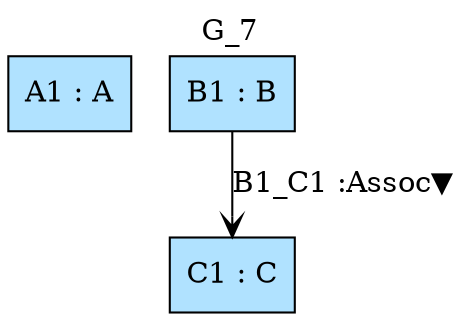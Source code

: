 digraph {graph[label=G_7,labelloc=tl,labelfontsize=12];
"A1"[shape=box,fillcolor=lightskyblue1,style = filled,label="A1 : A"];
"B1"[shape=box,fillcolor=lightskyblue1,style = filled,label="B1 : B"];
"C1"[shape=box,fillcolor=lightskyblue1,style = filled,label="C1 : C"];

"B1"->"C1"[label="B1_C1 :Assoc▼",arrowhead=vee];
}